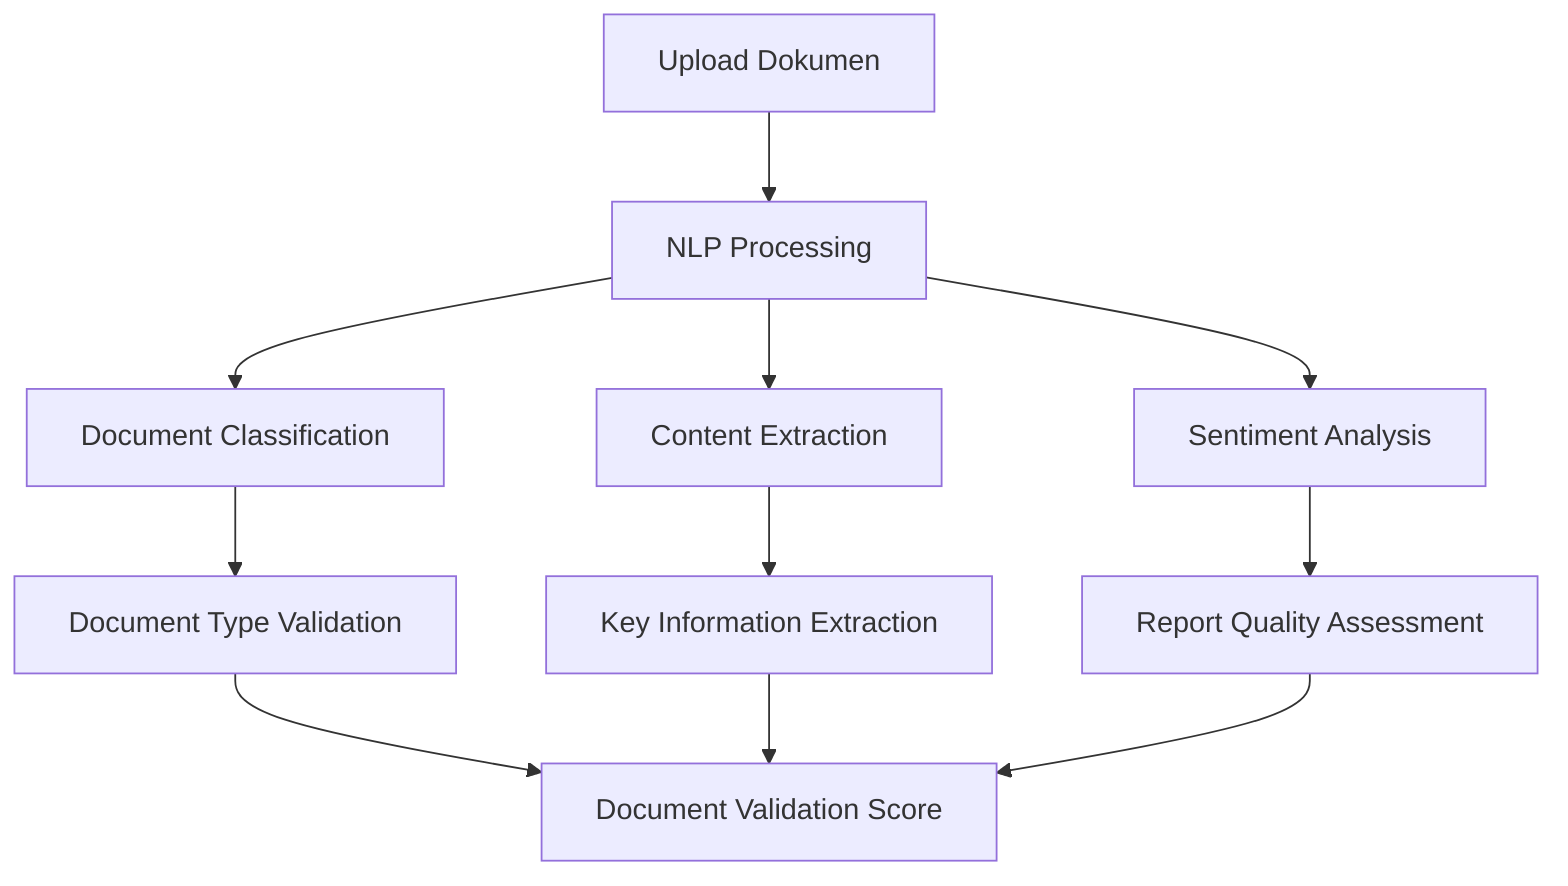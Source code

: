 graph TD
    A[Upload Dokumen] --> B[NLP Processing]
    B --> C[Document Classification]
    B --> D[Content Extraction]
    B --> E[Sentiment Analysis]
    C --> F[Document Type Validation]
    D --> G[Key Information Extraction]
    E --> H[Report Quality Assessment]
    F --> I[Document Validation Score]
    G --> I
    H --> I